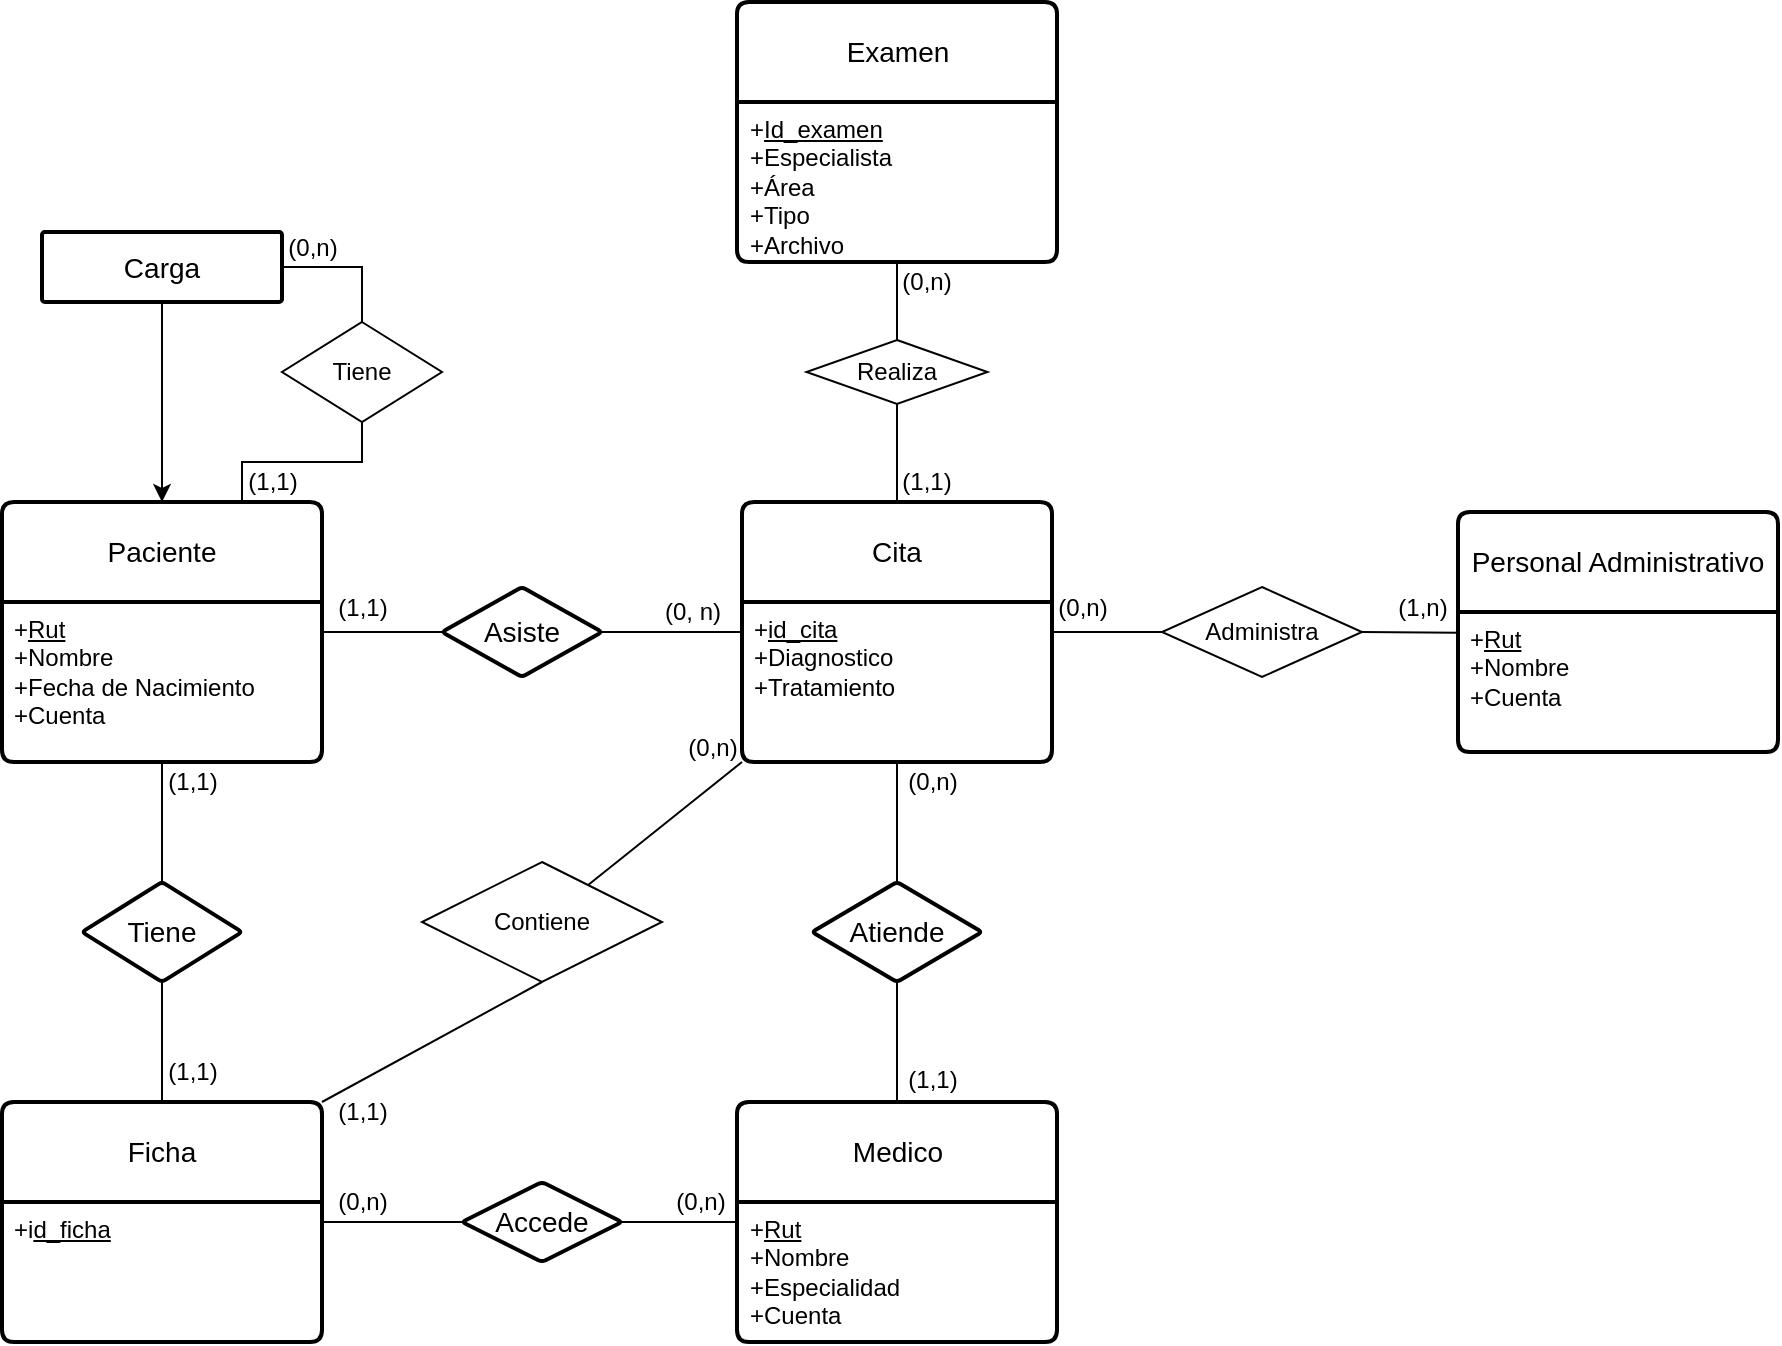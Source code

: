 <mxfile version="24.7.16">
  <diagram id="R2lEEEUBdFMjLlhIrx00" name="Page-1">
    <mxGraphModel dx="1845" dy="1897" grid="1" gridSize="10" guides="1" tooltips="1" connect="1" arrows="0" fold="1" page="1" pageScale="1" pageWidth="850" pageHeight="1100" math="0" shadow="0" extFonts="Permanent Marker^https://fonts.googleapis.com/css?family=Permanent+Marker">
      <root>
        <mxCell id="0" />
        <mxCell id="1" parent="0" />
        <mxCell id="luMjSmkIxEWVxP0uQIQx-23" value="" style="edgeStyle=orthogonalEdgeStyle;rounded=0;orthogonalLoop=1;jettySize=auto;html=1;endArrow=none;endFill=0;" parent="1" source="luMjSmkIxEWVxP0uQIQx-5" target="luMjSmkIxEWVxP0uQIQx-22" edge="1">
          <mxGeometry relative="1" as="geometry" />
        </mxCell>
        <mxCell id="luMjSmkIxEWVxP0uQIQx-47" value="" style="edgeStyle=orthogonalEdgeStyle;rounded=0;orthogonalLoop=1;jettySize=auto;exitX=0.75;exitY=0;exitDx=0;exitDy=0;entryX=0.5;entryY=1;entryDx=0;entryDy=0;endArrow=none;endFill=0;metaEdit=0;enumerate=0;orthogonal=0;comic=0;shadow=0;flowAnimation=0;html=1;" parent="1" source="luMjSmkIxEWVxP0uQIQx-5" target="luMjSmkIxEWVxP0uQIQx-46" edge="1">
          <mxGeometry relative="1" as="geometry" />
        </mxCell>
        <mxCell id="luMjSmkIxEWVxP0uQIQx-5" value="Paciente" style="swimlane;childLayout=stackLayout;horizontal=1;startSize=50;horizontalStack=0;rounded=1;fontSize=14;fontStyle=0;strokeWidth=2;resizeParent=0;resizeLast=1;shadow=0;dashed=0;align=center;arcSize=4;whiteSpace=wrap;html=1;" parent="1" vertex="1">
          <mxGeometry x="60" y="70" width="160" height="130" as="geometry" />
        </mxCell>
        <mxCell id="luMjSmkIxEWVxP0uQIQx-6" value="+&lt;u&gt;Rut&lt;/u&gt;&lt;br&gt;+Nombre&lt;br&gt;+Fecha de Nacimiento&lt;div&gt;+Cuenta&lt;/div&gt;" style="align=left;strokeColor=none;fillColor=none;spacingLeft=4;fontSize=12;verticalAlign=top;resizable=0;rotatable=0;part=1;html=1;" parent="luMjSmkIxEWVxP0uQIQx-5" vertex="1">
          <mxGeometry y="50" width="160" height="80" as="geometry" />
        </mxCell>
        <mxCell id="luMjSmkIxEWVxP0uQIQx-30" value="" style="edgeStyle=orthogonalEdgeStyle;rounded=0;orthogonalLoop=1;jettySize=auto;html=1;endArrow=none;endFill=0;" parent="1" source="luMjSmkIxEWVxP0uQIQx-7" target="luMjSmkIxEWVxP0uQIQx-29" edge="1">
          <mxGeometry relative="1" as="geometry" />
        </mxCell>
        <mxCell id="luMjSmkIxEWVxP0uQIQx-37" value="" style="edgeStyle=orthogonalEdgeStyle;rounded=0;orthogonalLoop=1;jettySize=auto;html=1;endArrow=none;endFill=0;" parent="1" source="luMjSmkIxEWVxP0uQIQx-7" target="luMjSmkIxEWVxP0uQIQx-36" edge="1">
          <mxGeometry relative="1" as="geometry" />
        </mxCell>
        <mxCell id="luMjSmkIxEWVxP0uQIQx-7" value="Medico" style="swimlane;childLayout=stackLayout;horizontal=1;startSize=50;horizontalStack=0;rounded=1;fontSize=14;fontStyle=0;strokeWidth=2;resizeParent=0;resizeLast=1;shadow=0;dashed=0;align=center;arcSize=4;whiteSpace=wrap;html=1;" parent="1" vertex="1">
          <mxGeometry x="427.5" y="370" width="160" height="120" as="geometry" />
        </mxCell>
        <mxCell id="luMjSmkIxEWVxP0uQIQx-8" value="+&lt;u&gt;Rut&lt;/u&gt;&lt;br&gt;+Nombre&lt;br&gt;&lt;div&gt;+Especialidad&lt;/div&gt;&lt;div&gt;+Cuenta&lt;/div&gt;" style="align=left;strokeColor=none;fillColor=none;spacingLeft=4;fontSize=12;verticalAlign=top;resizable=0;rotatable=0;part=1;html=1;" parent="luMjSmkIxEWVxP0uQIQx-7" vertex="1">
          <mxGeometry y="50" width="160" height="70" as="geometry" />
        </mxCell>
        <mxCell id="mWwz1p8VZvgaICKzzD9G-2" style="edgeStyle=orthogonalEdgeStyle;rounded=0;orthogonalLoop=1;jettySize=auto;html=1;exitX=0;exitY=0.5;exitDx=0;exitDy=0;entryX=1;entryY=0.5;entryDx=0;entryDy=0;endArrow=none;endFill=0;" edge="1" parent="1" source="luMjSmkIxEWVxP0uQIQx-9" target="luMjSmkIxEWVxP0uQIQx-22">
          <mxGeometry relative="1" as="geometry" />
        </mxCell>
        <mxCell id="luMjSmkIxEWVxP0uQIQx-9" value="Cita" style="swimlane;childLayout=stackLayout;horizontal=1;startSize=50;horizontalStack=0;rounded=1;fontSize=14;fontStyle=0;strokeWidth=2;resizeParent=0;resizeLast=1;shadow=0;dashed=0;align=center;arcSize=4;whiteSpace=wrap;html=1;" parent="1" vertex="1">
          <mxGeometry x="430" y="70" width="155" height="130" as="geometry" />
        </mxCell>
        <mxCell id="luMjSmkIxEWVxP0uQIQx-10" value="&lt;div&gt;+&lt;u&gt;id_cita&lt;/u&gt;&lt;/div&gt;+Diagnostico&lt;br&gt;+Tratamiento&lt;div&gt;&lt;br&gt;&lt;/div&gt;" style="align=left;strokeColor=none;fillColor=none;spacingLeft=4;fontSize=12;verticalAlign=top;resizable=0;rotatable=0;part=1;html=1;" parent="luMjSmkIxEWVxP0uQIQx-9" vertex="1">
          <mxGeometry y="50" width="155" height="80" as="geometry" />
        </mxCell>
        <mxCell id="luMjSmkIxEWVxP0uQIQx-18" value="" style="edgeStyle=orthogonalEdgeStyle;rounded=0;orthogonalLoop=1;jettySize=auto;html=1;endArrow=none;endFill=0;" parent="1" source="luMjSmkIxEWVxP0uQIQx-11" target="luMjSmkIxEWVxP0uQIQx-17" edge="1">
          <mxGeometry relative="1" as="geometry" />
        </mxCell>
        <mxCell id="luMjSmkIxEWVxP0uQIQx-31" style="edgeStyle=orthogonalEdgeStyle;rounded=0;orthogonalLoop=1;jettySize=auto;html=1;entryX=0;entryY=0.5;entryDx=0;entryDy=0;endArrow=none;endFill=0;" parent="1" source="luMjSmkIxEWVxP0uQIQx-11" target="luMjSmkIxEWVxP0uQIQx-29" edge="1">
          <mxGeometry relative="1" as="geometry" />
        </mxCell>
        <mxCell id="luMjSmkIxEWVxP0uQIQx-11" value="Ficha" style="swimlane;childLayout=stackLayout;horizontal=1;startSize=50;horizontalStack=0;rounded=1;fontSize=14;fontStyle=0;strokeWidth=2;resizeParent=0;resizeLast=1;shadow=0;dashed=0;align=center;arcSize=4;whiteSpace=wrap;html=1;" parent="1" vertex="1">
          <mxGeometry x="60" y="370" width="160" height="120" as="geometry" />
        </mxCell>
        <mxCell id="luMjSmkIxEWVxP0uQIQx-12" value="+i&lt;u&gt;d_ficha&lt;/u&gt;" style="align=left;strokeColor=none;fillColor=none;spacingLeft=4;fontSize=12;verticalAlign=top;resizable=0;rotatable=0;part=1;html=1;" parent="luMjSmkIxEWVxP0uQIQx-11" vertex="1">
          <mxGeometry y="50" width="160" height="70" as="geometry" />
        </mxCell>
        <mxCell id="luMjSmkIxEWVxP0uQIQx-13" value="Examen" style="swimlane;childLayout=stackLayout;horizontal=1;startSize=50;horizontalStack=0;rounded=1;fontSize=14;fontStyle=0;strokeWidth=2;resizeParent=0;resizeLast=1;shadow=0;dashed=0;align=center;arcSize=4;whiteSpace=wrap;html=1;" parent="1" vertex="1">
          <mxGeometry x="427.5" y="-180" width="160" height="130" as="geometry" />
        </mxCell>
        <mxCell id="luMjSmkIxEWVxP0uQIQx-14" value="&lt;div&gt;+&lt;u&gt;Id_examen&lt;/u&gt;&lt;/div&gt;+Especialista&lt;br&gt;+Área&lt;div&gt;+Tipo&lt;/div&gt;&lt;div&gt;+Archivo&lt;/div&gt;" style="align=left;strokeColor=none;fillColor=none;spacingLeft=4;fontSize=12;verticalAlign=top;resizable=0;rotatable=0;part=1;html=1;" parent="luMjSmkIxEWVxP0uQIQx-13" vertex="1">
          <mxGeometry y="50" width="160" height="80" as="geometry" />
        </mxCell>
        <mxCell id="luMjSmkIxEWVxP0uQIQx-17" value="Tiene" style="rhombus;whiteSpace=wrap;html=1;fontSize=14;fontStyle=0;startSize=50;rounded=1;strokeWidth=2;shadow=0;dashed=0;arcSize=4;" parent="1" vertex="1">
          <mxGeometry x="100" y="260" width="80" height="50" as="geometry" />
        </mxCell>
        <mxCell id="luMjSmkIxEWVxP0uQIQx-19" style="edgeStyle=orthogonalEdgeStyle;rounded=0;orthogonalLoop=1;jettySize=auto;html=1;entryX=0.5;entryY=0;entryDx=0;entryDy=0;endArrow=none;endFill=0;" parent="1" source="luMjSmkIxEWVxP0uQIQx-6" target="luMjSmkIxEWVxP0uQIQx-17" edge="1">
          <mxGeometry relative="1" as="geometry" />
        </mxCell>
        <mxCell id="luMjSmkIxEWVxP0uQIQx-22" value="Asiste" style="rhombus;whiteSpace=wrap;html=1;fontSize=14;fontStyle=0;startSize=50;rounded=1;strokeWidth=2;shadow=0;dashed=0;arcSize=4;" parent="1" vertex="1">
          <mxGeometry x="280" y="112.5" width="80" height="45" as="geometry" />
        </mxCell>
        <mxCell id="luMjSmkIxEWVxP0uQIQx-29" value="Accede" style="rhombus;whiteSpace=wrap;html=1;fontSize=14;fontStyle=0;startSize=50;rounded=1;strokeWidth=2;shadow=0;dashed=0;arcSize=4;" parent="1" vertex="1">
          <mxGeometry x="290" y="410" width="80" height="40" as="geometry" />
        </mxCell>
        <mxCell id="luMjSmkIxEWVxP0uQIQx-36" value="Atiende" style="rhombus;whiteSpace=wrap;html=1;fontSize=14;fontStyle=0;startSize=50;rounded=1;strokeWidth=2;shadow=0;dashed=0;arcSize=4;" parent="1" vertex="1">
          <mxGeometry x="465" y="260" width="85" height="50" as="geometry" />
        </mxCell>
        <mxCell id="luMjSmkIxEWVxP0uQIQx-38" style="edgeStyle=orthogonalEdgeStyle;rounded=0;orthogonalLoop=1;jettySize=auto;html=1;entryX=0.5;entryY=0;entryDx=0;entryDy=0;endArrow=none;endFill=0;" parent="1" source="luMjSmkIxEWVxP0uQIQx-10" target="luMjSmkIxEWVxP0uQIQx-36" edge="1">
          <mxGeometry relative="1" as="geometry" />
        </mxCell>
        <mxCell id="luMjSmkIxEWVxP0uQIQx-41" style="rounded=0;orthogonalLoop=1;jettySize=auto;html=1;exitX=0.5;exitY=1;exitDx=0;exitDy=0;entryX=1;entryY=0;entryDx=0;entryDy=0;endArrow=none;endFill=0;" parent="1" source="luMjSmkIxEWVxP0uQIQx-40" target="luMjSmkIxEWVxP0uQIQx-11" edge="1">
          <mxGeometry relative="1" as="geometry" />
        </mxCell>
        <mxCell id="luMjSmkIxEWVxP0uQIQx-40" value="Contiene" style="shape=rhombus;perimeter=rhombusPerimeter;whiteSpace=wrap;html=1;align=center;" parent="1" vertex="1">
          <mxGeometry x="270" y="250" width="120" height="60" as="geometry" />
        </mxCell>
        <mxCell id="luMjSmkIxEWVxP0uQIQx-43" style="rounded=0;orthogonalLoop=1;jettySize=auto;html=1;exitX=0;exitY=1;exitDx=0;exitDy=0;endArrow=none;endFill=0;" parent="1" source="luMjSmkIxEWVxP0uQIQx-10" target="luMjSmkIxEWVxP0uQIQx-40" edge="1">
          <mxGeometry relative="1" as="geometry" />
        </mxCell>
        <mxCell id="luMjSmkIxEWVxP0uQIQx-49" style="edgeStyle=orthogonalEdgeStyle;rounded=0;orthogonalLoop=1;jettySize=auto;html=1;" parent="1" source="luMjSmkIxEWVxP0uQIQx-44" target="luMjSmkIxEWVxP0uQIQx-5" edge="1">
          <mxGeometry relative="1" as="geometry" />
        </mxCell>
        <mxCell id="luMjSmkIxEWVxP0uQIQx-44" value="Carga" style="whiteSpace=wrap;html=1;fontSize=14;fontStyle=0;startSize=50;rounded=1;strokeWidth=2;shadow=0;dashed=0;arcSize=4;" parent="1" vertex="1">
          <mxGeometry x="80" y="-65" width="120" height="35" as="geometry" />
        </mxCell>
        <mxCell id="luMjSmkIxEWVxP0uQIQx-48" style="edgeStyle=orthogonalEdgeStyle;rounded=0;orthogonalLoop=1;jettySize=auto;html=1;exitX=0.5;exitY=0;exitDx=0;exitDy=0;entryX=1;entryY=0.5;entryDx=0;entryDy=0;endArrow=none;endFill=0;" parent="1" source="luMjSmkIxEWVxP0uQIQx-46" target="luMjSmkIxEWVxP0uQIQx-44" edge="1">
          <mxGeometry relative="1" as="geometry" />
        </mxCell>
        <mxCell id="luMjSmkIxEWVxP0uQIQx-46" value="Tiene" style="rhombus;whiteSpace=wrap;html=1;" parent="1" vertex="1">
          <mxGeometry x="200" y="-20" width="80" height="50" as="geometry" />
        </mxCell>
        <mxCell id="mWwz1p8VZvgaICKzzD9G-17" value="Personal Administrativo" style="swimlane;childLayout=stackLayout;horizontal=1;startSize=50;horizontalStack=0;rounded=1;fontSize=14;fontStyle=0;strokeWidth=2;resizeParent=0;resizeLast=1;shadow=0;dashed=0;align=center;arcSize=4;whiteSpace=wrap;html=1;" vertex="1" parent="1">
          <mxGeometry x="788" y="75" width="160" height="120" as="geometry" />
        </mxCell>
        <mxCell id="mWwz1p8VZvgaICKzzD9G-18" value="+&lt;u&gt;Rut&lt;/u&gt;&lt;br&gt;&lt;div&gt;+Nombre&lt;/div&gt;&lt;div&gt;+Cuenta&lt;/div&gt;" style="align=left;strokeColor=none;fillColor=none;spacingLeft=4;fontSize=12;verticalAlign=top;resizable=0;rotatable=0;part=1;html=1;" vertex="1" parent="mWwz1p8VZvgaICKzzD9G-17">
          <mxGeometry y="50" width="160" height="70" as="geometry" />
        </mxCell>
        <mxCell id="mWwz1p8VZvgaICKzzD9G-19" value="Administra" style="shape=rhombus;perimeter=rhombusPerimeter;whiteSpace=wrap;html=1;align=center;" vertex="1" parent="1">
          <mxGeometry x="640" y="112.5" width="100" height="45" as="geometry" />
        </mxCell>
        <mxCell id="mWwz1p8VZvgaICKzzD9G-20" value="" style="endArrow=none;html=1;rounded=0;exitX=1;exitY=0.5;exitDx=0;exitDy=0;entryX=0;entryY=0.5;entryDx=0;entryDy=0;" edge="1" parent="1" source="luMjSmkIxEWVxP0uQIQx-9" target="mWwz1p8VZvgaICKzzD9G-19">
          <mxGeometry relative="1" as="geometry">
            <mxPoint x="520" y="170" as="sourcePoint" />
            <mxPoint x="680" y="170" as="targetPoint" />
          </mxGeometry>
        </mxCell>
        <mxCell id="mWwz1p8VZvgaICKzzD9G-21" value="" style="endArrow=none;html=1;rounded=0;exitX=1;exitY=0.5;exitDx=0;exitDy=0;entryX=0.002;entryY=0.148;entryDx=0;entryDy=0;entryPerimeter=0;" edge="1" parent="1" source="mWwz1p8VZvgaICKzzD9G-19" target="mWwz1p8VZvgaICKzzD9G-18">
          <mxGeometry relative="1" as="geometry">
            <mxPoint x="680" y="140" as="sourcePoint" />
            <mxPoint x="790" y="140" as="targetPoint" />
          </mxGeometry>
        </mxCell>
        <mxCell id="mWwz1p8VZvgaICKzzD9G-22" value="(0, n)" style="text;html=1;align=center;verticalAlign=middle;resizable=0;points=[];autosize=1;strokeColor=none;fillColor=none;" vertex="1" parent="1">
          <mxGeometry x="380" y="110" width="50" height="30" as="geometry" />
        </mxCell>
        <mxCell id="mWwz1p8VZvgaICKzzD9G-23" value="(1,1)" style="text;html=1;align=center;verticalAlign=middle;resizable=0;points=[];autosize=1;strokeColor=none;fillColor=none;" vertex="1" parent="1">
          <mxGeometry x="215" y="108" width="50" height="30" as="geometry" />
        </mxCell>
        <mxCell id="mWwz1p8VZvgaICKzzD9G-24" value="(1,1)" style="text;html=1;align=center;verticalAlign=middle;resizable=0;points=[];autosize=1;strokeColor=none;fillColor=none;" vertex="1" parent="1">
          <mxGeometry x="170" y="45" width="50" height="30" as="geometry" />
        </mxCell>
        <mxCell id="mWwz1p8VZvgaICKzzD9G-25" value="(0,n)" style="text;html=1;align=center;verticalAlign=middle;resizable=0;points=[];autosize=1;strokeColor=none;fillColor=none;" vertex="1" parent="1">
          <mxGeometry x="190" y="-72" width="50" height="30" as="geometry" />
        </mxCell>
        <mxCell id="mWwz1p8VZvgaICKzzD9G-26" value="(1,1)" style="text;html=1;align=center;verticalAlign=middle;resizable=0;points=[];autosize=1;strokeColor=none;fillColor=none;" vertex="1" parent="1">
          <mxGeometry x="130" y="340" width="50" height="30" as="geometry" />
        </mxCell>
        <mxCell id="mWwz1p8VZvgaICKzzD9G-27" value="(1,1)" style="text;html=1;align=center;verticalAlign=middle;resizable=0;points=[];autosize=1;strokeColor=none;fillColor=none;" vertex="1" parent="1">
          <mxGeometry x="130" y="195" width="50" height="30" as="geometry" />
        </mxCell>
        <mxCell id="mWwz1p8VZvgaICKzzD9G-28" value="(1,1)" style="text;html=1;align=center;verticalAlign=middle;resizable=0;points=[];autosize=1;strokeColor=none;fillColor=none;" vertex="1" parent="1">
          <mxGeometry x="215" y="360" width="50" height="30" as="geometry" />
        </mxCell>
        <mxCell id="mWwz1p8VZvgaICKzzD9G-29" value="(0,n)" style="text;html=1;align=center;verticalAlign=middle;resizable=0;points=[];autosize=1;strokeColor=none;fillColor=none;" vertex="1" parent="1">
          <mxGeometry x="390" y="178" width="50" height="30" as="geometry" />
        </mxCell>
        <mxCell id="mWwz1p8VZvgaICKzzD9G-30" value="(0,n)" style="text;html=1;align=center;verticalAlign=middle;resizable=0;points=[];autosize=1;strokeColor=none;fillColor=none;" vertex="1" parent="1">
          <mxGeometry x="384" y="405" width="50" height="30" as="geometry" />
        </mxCell>
        <mxCell id="mWwz1p8VZvgaICKzzD9G-31" value="(0,n)" style="text;html=1;align=center;verticalAlign=middle;resizable=0;points=[];autosize=1;strokeColor=none;fillColor=none;" vertex="1" parent="1">
          <mxGeometry x="215" y="405" width="50" height="30" as="geometry" />
        </mxCell>
        <mxCell id="mWwz1p8VZvgaICKzzD9G-32" value="(0,n)" style="text;html=1;align=center;verticalAlign=middle;resizable=0;points=[];autosize=1;strokeColor=none;fillColor=none;" vertex="1" parent="1">
          <mxGeometry x="500" y="195" width="50" height="30" as="geometry" />
        </mxCell>
        <mxCell id="mWwz1p8VZvgaICKzzD9G-33" value="(1,1)" style="text;html=1;align=center;verticalAlign=middle;resizable=0;points=[];autosize=1;strokeColor=none;fillColor=none;" vertex="1" parent="1">
          <mxGeometry x="500" y="344" width="50" height="30" as="geometry" />
        </mxCell>
        <mxCell id="mWwz1p8VZvgaICKzzD9G-36" style="edgeStyle=orthogonalEdgeStyle;rounded=0;orthogonalLoop=1;jettySize=auto;html=1;exitX=0.5;exitY=0;exitDx=0;exitDy=0;entryX=0.5;entryY=1;entryDx=0;entryDy=0;endArrow=none;endFill=0;" edge="1" parent="1" source="mWwz1p8VZvgaICKzzD9G-35" target="luMjSmkIxEWVxP0uQIQx-14">
          <mxGeometry relative="1" as="geometry" />
        </mxCell>
        <mxCell id="mWwz1p8VZvgaICKzzD9G-37" style="edgeStyle=orthogonalEdgeStyle;rounded=0;orthogonalLoop=1;jettySize=auto;html=1;exitX=0.5;exitY=1;exitDx=0;exitDy=0;endArrow=none;endFill=0;" edge="1" parent="1" source="mWwz1p8VZvgaICKzzD9G-35" target="luMjSmkIxEWVxP0uQIQx-9">
          <mxGeometry relative="1" as="geometry" />
        </mxCell>
        <mxCell id="mWwz1p8VZvgaICKzzD9G-35" value="Realiza" style="shape=rhombus;perimeter=rhombusPerimeter;whiteSpace=wrap;html=1;align=center;" vertex="1" parent="1">
          <mxGeometry x="462.25" y="-11" width="90.5" height="32" as="geometry" />
        </mxCell>
        <mxCell id="mWwz1p8VZvgaICKzzD9G-38" value="(0,n)" style="text;html=1;align=center;verticalAlign=middle;resizable=0;points=[];autosize=1;strokeColor=none;fillColor=none;" vertex="1" parent="1">
          <mxGeometry x="497" y="-55" width="50" height="30" as="geometry" />
        </mxCell>
        <mxCell id="mWwz1p8VZvgaICKzzD9G-39" value="(1,1)" style="text;html=1;align=center;verticalAlign=middle;resizable=0;points=[];autosize=1;strokeColor=none;fillColor=none;" vertex="1" parent="1">
          <mxGeometry x="497" y="45" width="50" height="30" as="geometry" />
        </mxCell>
        <mxCell id="mWwz1p8VZvgaICKzzD9G-40" value="(0,n)" style="text;html=1;align=center;verticalAlign=middle;resizable=0;points=[];autosize=1;strokeColor=none;fillColor=none;" vertex="1" parent="1">
          <mxGeometry x="575" y="108" width="50" height="30" as="geometry" />
        </mxCell>
        <mxCell id="mWwz1p8VZvgaICKzzD9G-41" value="(1,n)" style="text;html=1;align=center;verticalAlign=middle;resizable=0;points=[];autosize=1;strokeColor=none;fillColor=none;" vertex="1" parent="1">
          <mxGeometry x="745" y="108" width="50" height="30" as="geometry" />
        </mxCell>
      </root>
    </mxGraphModel>
  </diagram>
</mxfile>
